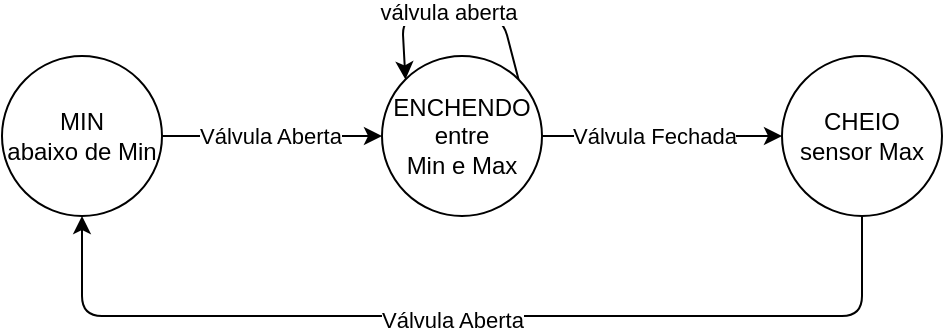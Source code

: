 <mxfile>
    <diagram id="av9IRn5-30guIWLJexfJ" name="Page-1">
        <mxGraphModel dx="614" dy="276" grid="1" gridSize="10" guides="1" tooltips="1" connect="1" arrows="1" fold="1" page="1" pageScale="1" pageWidth="827" pageHeight="1169" math="0" shadow="0">
            <root>
                <mxCell id="0"/>
                <mxCell id="1" parent="0"/>
                <mxCell id="6" style="edgeStyle=none;html=1;exitX=1;exitY=0.5;exitDx=0;exitDy=0;" edge="1" parent="1" source="2" target="5">
                    <mxGeometry relative="1" as="geometry"/>
                </mxCell>
                <mxCell id="11" value="Válvula Aberta" style="edgeLabel;html=1;align=center;verticalAlign=middle;resizable=0;points=[];" vertex="1" connectable="0" parent="6">
                    <mxGeometry x="-0.321" y="2" relative="1" as="geometry">
                        <mxPoint x="16" y="2" as="offset"/>
                    </mxGeometry>
                </mxCell>
                <mxCell id="2" value="MIN&lt;br&gt;abaixo de Min" style="ellipse;whiteSpace=wrap;html=1;aspect=fixed;" vertex="1" parent="1">
                    <mxGeometry x="150" y="150" width="80" height="80" as="geometry"/>
                </mxCell>
                <mxCell id="8" style="edgeStyle=none;html=1;exitX=1;exitY=0.5;exitDx=0;exitDy=0;entryX=0;entryY=0.5;entryDx=0;entryDy=0;" edge="1" parent="1" source="5" target="7">
                    <mxGeometry relative="1" as="geometry"/>
                </mxCell>
                <mxCell id="12" value="Válvula Fechada" style="edgeLabel;html=1;align=center;verticalAlign=middle;resizable=0;points=[];" vertex="1" connectable="0" parent="8">
                    <mxGeometry x="0.217" y="-1" relative="1" as="geometry">
                        <mxPoint x="-17" y="-1" as="offset"/>
                    </mxGeometry>
                </mxCell>
                <mxCell id="9" style="edgeStyle=none;html=1;exitX=1;exitY=0;exitDx=0;exitDy=0;entryX=0;entryY=0;entryDx=0;entryDy=0;" edge="1" parent="1" source="5" target="5">
                    <mxGeometry relative="1" as="geometry">
                        <mxPoint x="320" y="110" as="targetPoint"/>
                        <Array as="points">
                            <mxPoint x="400" y="130"/>
                            <mxPoint x="350" y="130"/>
                        </Array>
                    </mxGeometry>
                </mxCell>
                <mxCell id="10" value="válvula aberta" style="edgeLabel;html=1;align=center;verticalAlign=middle;resizable=0;points=[];" vertex="1" connectable="0" parent="9">
                    <mxGeometry x="0.573" y="2" relative="1" as="geometry">
                        <mxPoint x="20" y="-9" as="offset"/>
                    </mxGeometry>
                </mxCell>
                <mxCell id="5" value="ENCHENDO&lt;br&gt;entre &lt;br&gt;Min e Max" style="ellipse;whiteSpace=wrap;html=1;aspect=fixed;" vertex="1" parent="1">
                    <mxGeometry x="340" y="150" width="80" height="80" as="geometry"/>
                </mxCell>
                <mxCell id="13" style="edgeStyle=none;html=1;exitX=0.5;exitY=1;exitDx=0;exitDy=0;entryX=0.5;entryY=1;entryDx=0;entryDy=0;" edge="1" parent="1" source="7" target="2">
                    <mxGeometry relative="1" as="geometry">
                        <mxPoint x="570.138" y="280" as="targetPoint"/>
                        <Array as="points">
                            <mxPoint x="580" y="280"/>
                            <mxPoint x="380" y="280"/>
                            <mxPoint x="190" y="280"/>
                        </Array>
                    </mxGeometry>
                </mxCell>
                <mxCell id="14" value="Válvula Aberta" style="edgeLabel;html=1;align=center;verticalAlign=middle;resizable=0;points=[];" vertex="1" connectable="0" parent="13">
                    <mxGeometry x="-0.085" y="2" relative="1" as="geometry">
                        <mxPoint x="-31" as="offset"/>
                    </mxGeometry>
                </mxCell>
                <mxCell id="7" value="CHEIO&lt;br&gt;sensor Max" style="ellipse;whiteSpace=wrap;html=1;aspect=fixed;" vertex="1" parent="1">
                    <mxGeometry x="540" y="150" width="80" height="80" as="geometry"/>
                </mxCell>
            </root>
        </mxGraphModel>
    </diagram>
</mxfile>